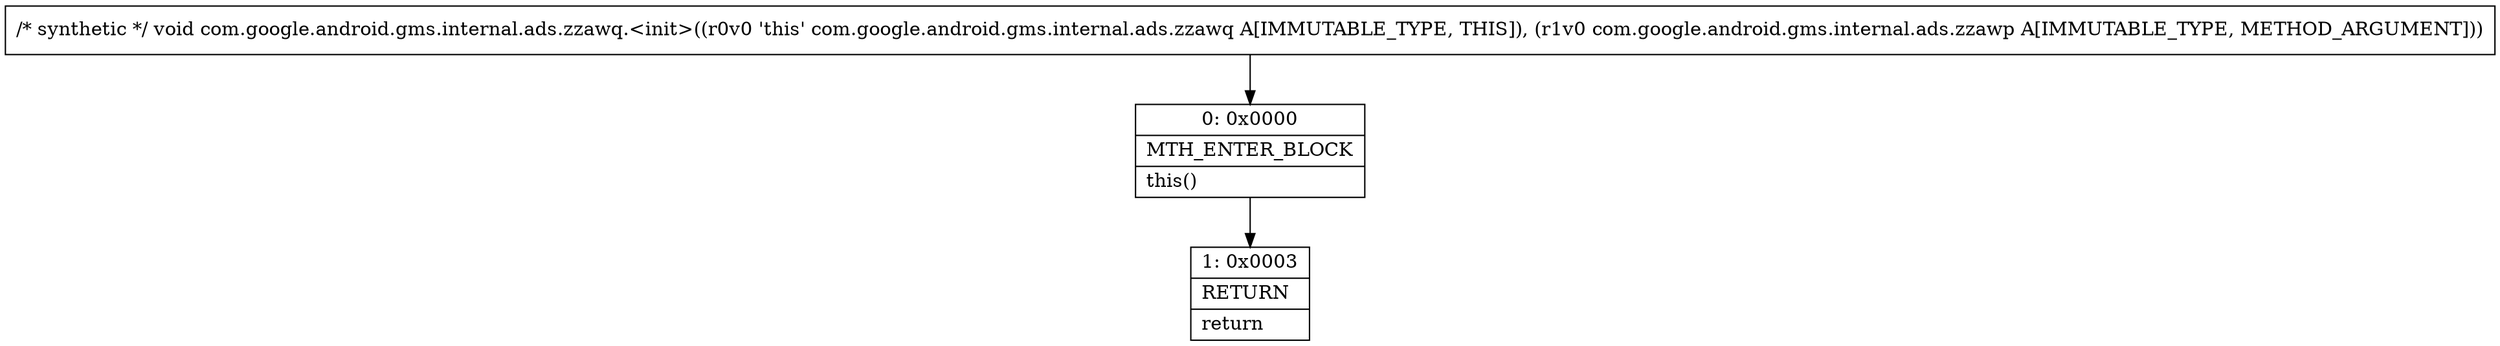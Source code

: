 digraph "CFG forcom.google.android.gms.internal.ads.zzawq.\<init\>(Lcom\/google\/android\/gms\/internal\/ads\/zzawp;)V" {
Node_0 [shape=record,label="{0\:\ 0x0000|MTH_ENTER_BLOCK\l|this()\l}"];
Node_1 [shape=record,label="{1\:\ 0x0003|RETURN\l|return\l}"];
MethodNode[shape=record,label="{\/* synthetic *\/ void com.google.android.gms.internal.ads.zzawq.\<init\>((r0v0 'this' com.google.android.gms.internal.ads.zzawq A[IMMUTABLE_TYPE, THIS]), (r1v0 com.google.android.gms.internal.ads.zzawp A[IMMUTABLE_TYPE, METHOD_ARGUMENT])) }"];
MethodNode -> Node_0;
Node_0 -> Node_1;
}

